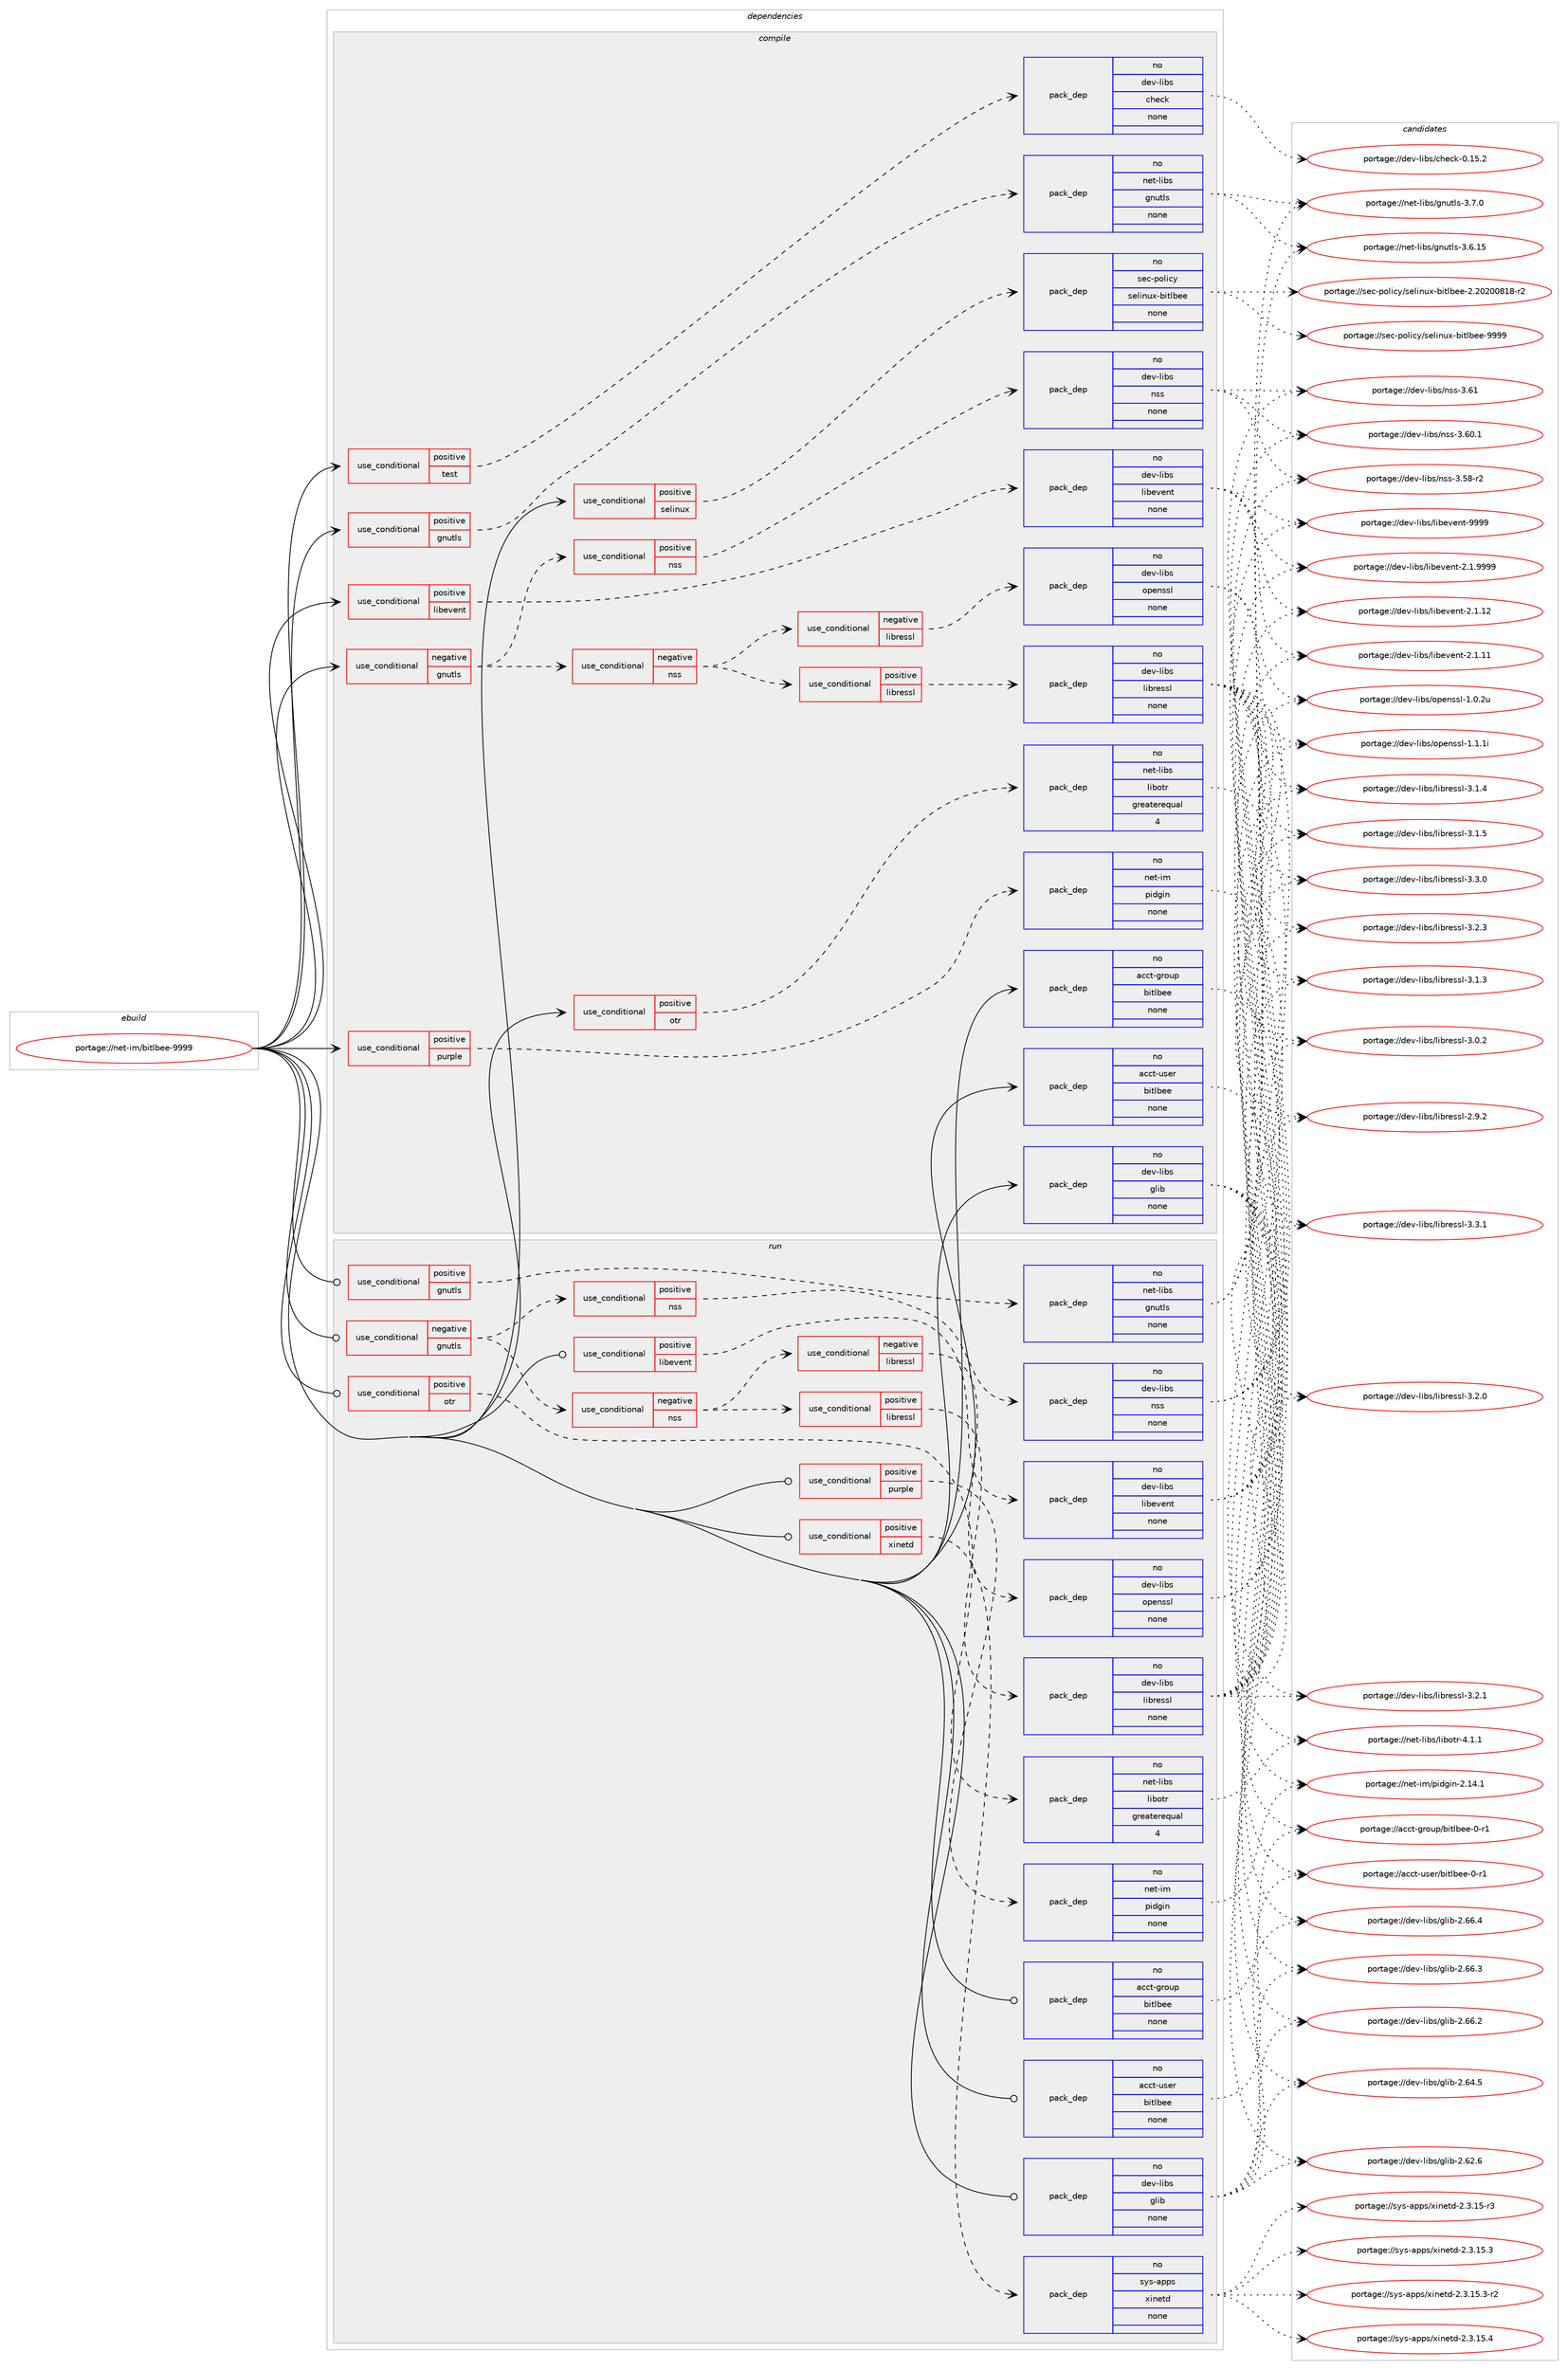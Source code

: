 digraph prolog {

# *************
# Graph options
# *************

newrank=true;
concentrate=true;
compound=true;
graph [rankdir=LR,fontname=Helvetica,fontsize=10,ranksep=1.5];#, ranksep=2.5, nodesep=0.2];
edge  [arrowhead=vee];
node  [fontname=Helvetica,fontsize=10];

# **********
# The ebuild
# **********

subgraph cluster_leftcol {
color=gray;
rank=same;
label=<<i>ebuild</i>>;
id [label="portage://net-im/bitlbee-9999", color=red, width=4, href="../net-im/bitlbee-9999.svg"];
}

# ****************
# The dependencies
# ****************

subgraph cluster_midcol {
color=gray;
label=<<i>dependencies</i>>;
subgraph cluster_compile {
fillcolor="#eeeeee";
style=filled;
label=<<i>compile</i>>;
subgraph cond5470 {
dependency18101 [label=<<TABLE BORDER="0" CELLBORDER="1" CELLSPACING="0" CELLPADDING="4"><TR><TD ROWSPAN="3" CELLPADDING="10">use_conditional</TD></TR><TR><TD>negative</TD></TR><TR><TD>gnutls</TD></TR></TABLE>>, shape=none, color=red];
subgraph cond5471 {
dependency18102 [label=<<TABLE BORDER="0" CELLBORDER="1" CELLSPACING="0" CELLPADDING="4"><TR><TD ROWSPAN="3" CELLPADDING="10">use_conditional</TD></TR><TR><TD>positive</TD></TR><TR><TD>nss</TD></TR></TABLE>>, shape=none, color=red];
subgraph pack12452 {
dependency18103 [label=<<TABLE BORDER="0" CELLBORDER="1" CELLSPACING="0" CELLPADDING="4" WIDTH="220"><TR><TD ROWSPAN="6" CELLPADDING="30">pack_dep</TD></TR><TR><TD WIDTH="110">no</TD></TR><TR><TD>dev-libs</TD></TR><TR><TD>nss</TD></TR><TR><TD>none</TD></TR><TR><TD></TD></TR></TABLE>>, shape=none, color=blue];
}
dependency18102:e -> dependency18103:w [weight=20,style="dashed",arrowhead="vee"];
}
dependency18101:e -> dependency18102:w [weight=20,style="dashed",arrowhead="vee"];
subgraph cond5472 {
dependency18104 [label=<<TABLE BORDER="0" CELLBORDER="1" CELLSPACING="0" CELLPADDING="4"><TR><TD ROWSPAN="3" CELLPADDING="10">use_conditional</TD></TR><TR><TD>negative</TD></TR><TR><TD>nss</TD></TR></TABLE>>, shape=none, color=red];
subgraph cond5473 {
dependency18105 [label=<<TABLE BORDER="0" CELLBORDER="1" CELLSPACING="0" CELLPADDING="4"><TR><TD ROWSPAN="3" CELLPADDING="10">use_conditional</TD></TR><TR><TD>positive</TD></TR><TR><TD>libressl</TD></TR></TABLE>>, shape=none, color=red];
subgraph pack12453 {
dependency18106 [label=<<TABLE BORDER="0" CELLBORDER="1" CELLSPACING="0" CELLPADDING="4" WIDTH="220"><TR><TD ROWSPAN="6" CELLPADDING="30">pack_dep</TD></TR><TR><TD WIDTH="110">no</TD></TR><TR><TD>dev-libs</TD></TR><TR><TD>libressl</TD></TR><TR><TD>none</TD></TR><TR><TD></TD></TR></TABLE>>, shape=none, color=blue];
}
dependency18105:e -> dependency18106:w [weight=20,style="dashed",arrowhead="vee"];
}
dependency18104:e -> dependency18105:w [weight=20,style="dashed",arrowhead="vee"];
subgraph cond5474 {
dependency18107 [label=<<TABLE BORDER="0" CELLBORDER="1" CELLSPACING="0" CELLPADDING="4"><TR><TD ROWSPAN="3" CELLPADDING="10">use_conditional</TD></TR><TR><TD>negative</TD></TR><TR><TD>libressl</TD></TR></TABLE>>, shape=none, color=red];
subgraph pack12454 {
dependency18108 [label=<<TABLE BORDER="0" CELLBORDER="1" CELLSPACING="0" CELLPADDING="4" WIDTH="220"><TR><TD ROWSPAN="6" CELLPADDING="30">pack_dep</TD></TR><TR><TD WIDTH="110">no</TD></TR><TR><TD>dev-libs</TD></TR><TR><TD>openssl</TD></TR><TR><TD>none</TD></TR><TR><TD></TD></TR></TABLE>>, shape=none, color=blue];
}
dependency18107:e -> dependency18108:w [weight=20,style="dashed",arrowhead="vee"];
}
dependency18104:e -> dependency18107:w [weight=20,style="dashed",arrowhead="vee"];
}
dependency18101:e -> dependency18104:w [weight=20,style="dashed",arrowhead="vee"];
}
id:e -> dependency18101:w [weight=20,style="solid",arrowhead="vee"];
subgraph cond5475 {
dependency18109 [label=<<TABLE BORDER="0" CELLBORDER="1" CELLSPACING="0" CELLPADDING="4"><TR><TD ROWSPAN="3" CELLPADDING="10">use_conditional</TD></TR><TR><TD>positive</TD></TR><TR><TD>gnutls</TD></TR></TABLE>>, shape=none, color=red];
subgraph pack12455 {
dependency18110 [label=<<TABLE BORDER="0" CELLBORDER="1" CELLSPACING="0" CELLPADDING="4" WIDTH="220"><TR><TD ROWSPAN="6" CELLPADDING="30">pack_dep</TD></TR><TR><TD WIDTH="110">no</TD></TR><TR><TD>net-libs</TD></TR><TR><TD>gnutls</TD></TR><TR><TD>none</TD></TR><TR><TD></TD></TR></TABLE>>, shape=none, color=blue];
}
dependency18109:e -> dependency18110:w [weight=20,style="dashed",arrowhead="vee"];
}
id:e -> dependency18109:w [weight=20,style="solid",arrowhead="vee"];
subgraph cond5476 {
dependency18111 [label=<<TABLE BORDER="0" CELLBORDER="1" CELLSPACING="0" CELLPADDING="4"><TR><TD ROWSPAN="3" CELLPADDING="10">use_conditional</TD></TR><TR><TD>positive</TD></TR><TR><TD>libevent</TD></TR></TABLE>>, shape=none, color=red];
subgraph pack12456 {
dependency18112 [label=<<TABLE BORDER="0" CELLBORDER="1" CELLSPACING="0" CELLPADDING="4" WIDTH="220"><TR><TD ROWSPAN="6" CELLPADDING="30">pack_dep</TD></TR><TR><TD WIDTH="110">no</TD></TR><TR><TD>dev-libs</TD></TR><TR><TD>libevent</TD></TR><TR><TD>none</TD></TR><TR><TD></TD></TR></TABLE>>, shape=none, color=blue];
}
dependency18111:e -> dependency18112:w [weight=20,style="dashed",arrowhead="vee"];
}
id:e -> dependency18111:w [weight=20,style="solid",arrowhead="vee"];
subgraph cond5477 {
dependency18113 [label=<<TABLE BORDER="0" CELLBORDER="1" CELLSPACING="0" CELLPADDING="4"><TR><TD ROWSPAN="3" CELLPADDING="10">use_conditional</TD></TR><TR><TD>positive</TD></TR><TR><TD>otr</TD></TR></TABLE>>, shape=none, color=red];
subgraph pack12457 {
dependency18114 [label=<<TABLE BORDER="0" CELLBORDER="1" CELLSPACING="0" CELLPADDING="4" WIDTH="220"><TR><TD ROWSPAN="6" CELLPADDING="30">pack_dep</TD></TR><TR><TD WIDTH="110">no</TD></TR><TR><TD>net-libs</TD></TR><TR><TD>libotr</TD></TR><TR><TD>greaterequal</TD></TR><TR><TD>4</TD></TR></TABLE>>, shape=none, color=blue];
}
dependency18113:e -> dependency18114:w [weight=20,style="dashed",arrowhead="vee"];
}
id:e -> dependency18113:w [weight=20,style="solid",arrowhead="vee"];
subgraph cond5478 {
dependency18115 [label=<<TABLE BORDER="0" CELLBORDER="1" CELLSPACING="0" CELLPADDING="4"><TR><TD ROWSPAN="3" CELLPADDING="10">use_conditional</TD></TR><TR><TD>positive</TD></TR><TR><TD>purple</TD></TR></TABLE>>, shape=none, color=red];
subgraph pack12458 {
dependency18116 [label=<<TABLE BORDER="0" CELLBORDER="1" CELLSPACING="0" CELLPADDING="4" WIDTH="220"><TR><TD ROWSPAN="6" CELLPADDING="30">pack_dep</TD></TR><TR><TD WIDTH="110">no</TD></TR><TR><TD>net-im</TD></TR><TR><TD>pidgin</TD></TR><TR><TD>none</TD></TR><TR><TD></TD></TR></TABLE>>, shape=none, color=blue];
}
dependency18115:e -> dependency18116:w [weight=20,style="dashed",arrowhead="vee"];
}
id:e -> dependency18115:w [weight=20,style="solid",arrowhead="vee"];
subgraph cond5479 {
dependency18117 [label=<<TABLE BORDER="0" CELLBORDER="1" CELLSPACING="0" CELLPADDING="4"><TR><TD ROWSPAN="3" CELLPADDING="10">use_conditional</TD></TR><TR><TD>positive</TD></TR><TR><TD>selinux</TD></TR></TABLE>>, shape=none, color=red];
subgraph pack12459 {
dependency18118 [label=<<TABLE BORDER="0" CELLBORDER="1" CELLSPACING="0" CELLPADDING="4" WIDTH="220"><TR><TD ROWSPAN="6" CELLPADDING="30">pack_dep</TD></TR><TR><TD WIDTH="110">no</TD></TR><TR><TD>sec-policy</TD></TR><TR><TD>selinux-bitlbee</TD></TR><TR><TD>none</TD></TR><TR><TD></TD></TR></TABLE>>, shape=none, color=blue];
}
dependency18117:e -> dependency18118:w [weight=20,style="dashed",arrowhead="vee"];
}
id:e -> dependency18117:w [weight=20,style="solid",arrowhead="vee"];
subgraph cond5480 {
dependency18119 [label=<<TABLE BORDER="0" CELLBORDER="1" CELLSPACING="0" CELLPADDING="4"><TR><TD ROWSPAN="3" CELLPADDING="10">use_conditional</TD></TR><TR><TD>positive</TD></TR><TR><TD>test</TD></TR></TABLE>>, shape=none, color=red];
subgraph pack12460 {
dependency18120 [label=<<TABLE BORDER="0" CELLBORDER="1" CELLSPACING="0" CELLPADDING="4" WIDTH="220"><TR><TD ROWSPAN="6" CELLPADDING="30">pack_dep</TD></TR><TR><TD WIDTH="110">no</TD></TR><TR><TD>dev-libs</TD></TR><TR><TD>check</TD></TR><TR><TD>none</TD></TR><TR><TD></TD></TR></TABLE>>, shape=none, color=blue];
}
dependency18119:e -> dependency18120:w [weight=20,style="dashed",arrowhead="vee"];
}
id:e -> dependency18119:w [weight=20,style="solid",arrowhead="vee"];
subgraph pack12461 {
dependency18121 [label=<<TABLE BORDER="0" CELLBORDER="1" CELLSPACING="0" CELLPADDING="4" WIDTH="220"><TR><TD ROWSPAN="6" CELLPADDING="30">pack_dep</TD></TR><TR><TD WIDTH="110">no</TD></TR><TR><TD>acct-group</TD></TR><TR><TD>bitlbee</TD></TR><TR><TD>none</TD></TR><TR><TD></TD></TR></TABLE>>, shape=none, color=blue];
}
id:e -> dependency18121:w [weight=20,style="solid",arrowhead="vee"];
subgraph pack12462 {
dependency18122 [label=<<TABLE BORDER="0" CELLBORDER="1" CELLSPACING="0" CELLPADDING="4" WIDTH="220"><TR><TD ROWSPAN="6" CELLPADDING="30">pack_dep</TD></TR><TR><TD WIDTH="110">no</TD></TR><TR><TD>acct-user</TD></TR><TR><TD>bitlbee</TD></TR><TR><TD>none</TD></TR><TR><TD></TD></TR></TABLE>>, shape=none, color=blue];
}
id:e -> dependency18122:w [weight=20,style="solid",arrowhead="vee"];
subgraph pack12463 {
dependency18123 [label=<<TABLE BORDER="0" CELLBORDER="1" CELLSPACING="0" CELLPADDING="4" WIDTH="220"><TR><TD ROWSPAN="6" CELLPADDING="30">pack_dep</TD></TR><TR><TD WIDTH="110">no</TD></TR><TR><TD>dev-libs</TD></TR><TR><TD>glib</TD></TR><TR><TD>none</TD></TR><TR><TD></TD></TR></TABLE>>, shape=none, color=blue];
}
id:e -> dependency18123:w [weight=20,style="solid",arrowhead="vee"];
}
subgraph cluster_compileandrun {
fillcolor="#eeeeee";
style=filled;
label=<<i>compile and run</i>>;
}
subgraph cluster_run {
fillcolor="#eeeeee";
style=filled;
label=<<i>run</i>>;
subgraph cond5481 {
dependency18124 [label=<<TABLE BORDER="0" CELLBORDER="1" CELLSPACING="0" CELLPADDING="4"><TR><TD ROWSPAN="3" CELLPADDING="10">use_conditional</TD></TR><TR><TD>negative</TD></TR><TR><TD>gnutls</TD></TR></TABLE>>, shape=none, color=red];
subgraph cond5482 {
dependency18125 [label=<<TABLE BORDER="0" CELLBORDER="1" CELLSPACING="0" CELLPADDING="4"><TR><TD ROWSPAN="3" CELLPADDING="10">use_conditional</TD></TR><TR><TD>positive</TD></TR><TR><TD>nss</TD></TR></TABLE>>, shape=none, color=red];
subgraph pack12464 {
dependency18126 [label=<<TABLE BORDER="0" CELLBORDER="1" CELLSPACING="0" CELLPADDING="4" WIDTH="220"><TR><TD ROWSPAN="6" CELLPADDING="30">pack_dep</TD></TR><TR><TD WIDTH="110">no</TD></TR><TR><TD>dev-libs</TD></TR><TR><TD>nss</TD></TR><TR><TD>none</TD></TR><TR><TD></TD></TR></TABLE>>, shape=none, color=blue];
}
dependency18125:e -> dependency18126:w [weight=20,style="dashed",arrowhead="vee"];
}
dependency18124:e -> dependency18125:w [weight=20,style="dashed",arrowhead="vee"];
subgraph cond5483 {
dependency18127 [label=<<TABLE BORDER="0" CELLBORDER="1" CELLSPACING="0" CELLPADDING="4"><TR><TD ROWSPAN="3" CELLPADDING="10">use_conditional</TD></TR><TR><TD>negative</TD></TR><TR><TD>nss</TD></TR></TABLE>>, shape=none, color=red];
subgraph cond5484 {
dependency18128 [label=<<TABLE BORDER="0" CELLBORDER="1" CELLSPACING="0" CELLPADDING="4"><TR><TD ROWSPAN="3" CELLPADDING="10">use_conditional</TD></TR><TR><TD>positive</TD></TR><TR><TD>libressl</TD></TR></TABLE>>, shape=none, color=red];
subgraph pack12465 {
dependency18129 [label=<<TABLE BORDER="0" CELLBORDER="1" CELLSPACING="0" CELLPADDING="4" WIDTH="220"><TR><TD ROWSPAN="6" CELLPADDING="30">pack_dep</TD></TR><TR><TD WIDTH="110">no</TD></TR><TR><TD>dev-libs</TD></TR><TR><TD>libressl</TD></TR><TR><TD>none</TD></TR><TR><TD></TD></TR></TABLE>>, shape=none, color=blue];
}
dependency18128:e -> dependency18129:w [weight=20,style="dashed",arrowhead="vee"];
}
dependency18127:e -> dependency18128:w [weight=20,style="dashed",arrowhead="vee"];
subgraph cond5485 {
dependency18130 [label=<<TABLE BORDER="0" CELLBORDER="1" CELLSPACING="0" CELLPADDING="4"><TR><TD ROWSPAN="3" CELLPADDING="10">use_conditional</TD></TR><TR><TD>negative</TD></TR><TR><TD>libressl</TD></TR></TABLE>>, shape=none, color=red];
subgraph pack12466 {
dependency18131 [label=<<TABLE BORDER="0" CELLBORDER="1" CELLSPACING="0" CELLPADDING="4" WIDTH="220"><TR><TD ROWSPAN="6" CELLPADDING="30">pack_dep</TD></TR><TR><TD WIDTH="110">no</TD></TR><TR><TD>dev-libs</TD></TR><TR><TD>openssl</TD></TR><TR><TD>none</TD></TR><TR><TD></TD></TR></TABLE>>, shape=none, color=blue];
}
dependency18130:e -> dependency18131:w [weight=20,style="dashed",arrowhead="vee"];
}
dependency18127:e -> dependency18130:w [weight=20,style="dashed",arrowhead="vee"];
}
dependency18124:e -> dependency18127:w [weight=20,style="dashed",arrowhead="vee"];
}
id:e -> dependency18124:w [weight=20,style="solid",arrowhead="odot"];
subgraph cond5486 {
dependency18132 [label=<<TABLE BORDER="0" CELLBORDER="1" CELLSPACING="0" CELLPADDING="4"><TR><TD ROWSPAN="3" CELLPADDING="10">use_conditional</TD></TR><TR><TD>positive</TD></TR><TR><TD>gnutls</TD></TR></TABLE>>, shape=none, color=red];
subgraph pack12467 {
dependency18133 [label=<<TABLE BORDER="0" CELLBORDER="1" CELLSPACING="0" CELLPADDING="4" WIDTH="220"><TR><TD ROWSPAN="6" CELLPADDING="30">pack_dep</TD></TR><TR><TD WIDTH="110">no</TD></TR><TR><TD>net-libs</TD></TR><TR><TD>gnutls</TD></TR><TR><TD>none</TD></TR><TR><TD></TD></TR></TABLE>>, shape=none, color=blue];
}
dependency18132:e -> dependency18133:w [weight=20,style="dashed",arrowhead="vee"];
}
id:e -> dependency18132:w [weight=20,style="solid",arrowhead="odot"];
subgraph cond5487 {
dependency18134 [label=<<TABLE BORDER="0" CELLBORDER="1" CELLSPACING="0" CELLPADDING="4"><TR><TD ROWSPAN="3" CELLPADDING="10">use_conditional</TD></TR><TR><TD>positive</TD></TR><TR><TD>libevent</TD></TR></TABLE>>, shape=none, color=red];
subgraph pack12468 {
dependency18135 [label=<<TABLE BORDER="0" CELLBORDER="1" CELLSPACING="0" CELLPADDING="4" WIDTH="220"><TR><TD ROWSPAN="6" CELLPADDING="30">pack_dep</TD></TR><TR><TD WIDTH="110">no</TD></TR><TR><TD>dev-libs</TD></TR><TR><TD>libevent</TD></TR><TR><TD>none</TD></TR><TR><TD></TD></TR></TABLE>>, shape=none, color=blue];
}
dependency18134:e -> dependency18135:w [weight=20,style="dashed",arrowhead="vee"];
}
id:e -> dependency18134:w [weight=20,style="solid",arrowhead="odot"];
subgraph cond5488 {
dependency18136 [label=<<TABLE BORDER="0" CELLBORDER="1" CELLSPACING="0" CELLPADDING="4"><TR><TD ROWSPAN="3" CELLPADDING="10">use_conditional</TD></TR><TR><TD>positive</TD></TR><TR><TD>otr</TD></TR></TABLE>>, shape=none, color=red];
subgraph pack12469 {
dependency18137 [label=<<TABLE BORDER="0" CELLBORDER="1" CELLSPACING="0" CELLPADDING="4" WIDTH="220"><TR><TD ROWSPAN="6" CELLPADDING="30">pack_dep</TD></TR><TR><TD WIDTH="110">no</TD></TR><TR><TD>net-libs</TD></TR><TR><TD>libotr</TD></TR><TR><TD>greaterequal</TD></TR><TR><TD>4</TD></TR></TABLE>>, shape=none, color=blue];
}
dependency18136:e -> dependency18137:w [weight=20,style="dashed",arrowhead="vee"];
}
id:e -> dependency18136:w [weight=20,style="solid",arrowhead="odot"];
subgraph cond5489 {
dependency18138 [label=<<TABLE BORDER="0" CELLBORDER="1" CELLSPACING="0" CELLPADDING="4"><TR><TD ROWSPAN="3" CELLPADDING="10">use_conditional</TD></TR><TR><TD>positive</TD></TR><TR><TD>purple</TD></TR></TABLE>>, shape=none, color=red];
subgraph pack12470 {
dependency18139 [label=<<TABLE BORDER="0" CELLBORDER="1" CELLSPACING="0" CELLPADDING="4" WIDTH="220"><TR><TD ROWSPAN="6" CELLPADDING="30">pack_dep</TD></TR><TR><TD WIDTH="110">no</TD></TR><TR><TD>net-im</TD></TR><TR><TD>pidgin</TD></TR><TR><TD>none</TD></TR><TR><TD></TD></TR></TABLE>>, shape=none, color=blue];
}
dependency18138:e -> dependency18139:w [weight=20,style="dashed",arrowhead="vee"];
}
id:e -> dependency18138:w [weight=20,style="solid",arrowhead="odot"];
subgraph cond5490 {
dependency18140 [label=<<TABLE BORDER="0" CELLBORDER="1" CELLSPACING="0" CELLPADDING="4"><TR><TD ROWSPAN="3" CELLPADDING="10">use_conditional</TD></TR><TR><TD>positive</TD></TR><TR><TD>xinetd</TD></TR></TABLE>>, shape=none, color=red];
subgraph pack12471 {
dependency18141 [label=<<TABLE BORDER="0" CELLBORDER="1" CELLSPACING="0" CELLPADDING="4" WIDTH="220"><TR><TD ROWSPAN="6" CELLPADDING="30">pack_dep</TD></TR><TR><TD WIDTH="110">no</TD></TR><TR><TD>sys-apps</TD></TR><TR><TD>xinetd</TD></TR><TR><TD>none</TD></TR><TR><TD></TD></TR></TABLE>>, shape=none, color=blue];
}
dependency18140:e -> dependency18141:w [weight=20,style="dashed",arrowhead="vee"];
}
id:e -> dependency18140:w [weight=20,style="solid",arrowhead="odot"];
subgraph pack12472 {
dependency18142 [label=<<TABLE BORDER="0" CELLBORDER="1" CELLSPACING="0" CELLPADDING="4" WIDTH="220"><TR><TD ROWSPAN="6" CELLPADDING="30">pack_dep</TD></TR><TR><TD WIDTH="110">no</TD></TR><TR><TD>acct-group</TD></TR><TR><TD>bitlbee</TD></TR><TR><TD>none</TD></TR><TR><TD></TD></TR></TABLE>>, shape=none, color=blue];
}
id:e -> dependency18142:w [weight=20,style="solid",arrowhead="odot"];
subgraph pack12473 {
dependency18143 [label=<<TABLE BORDER="0" CELLBORDER="1" CELLSPACING="0" CELLPADDING="4" WIDTH="220"><TR><TD ROWSPAN="6" CELLPADDING="30">pack_dep</TD></TR><TR><TD WIDTH="110">no</TD></TR><TR><TD>acct-user</TD></TR><TR><TD>bitlbee</TD></TR><TR><TD>none</TD></TR><TR><TD></TD></TR></TABLE>>, shape=none, color=blue];
}
id:e -> dependency18143:w [weight=20,style="solid",arrowhead="odot"];
subgraph pack12474 {
dependency18144 [label=<<TABLE BORDER="0" CELLBORDER="1" CELLSPACING="0" CELLPADDING="4" WIDTH="220"><TR><TD ROWSPAN="6" CELLPADDING="30">pack_dep</TD></TR><TR><TD WIDTH="110">no</TD></TR><TR><TD>dev-libs</TD></TR><TR><TD>glib</TD></TR><TR><TD>none</TD></TR><TR><TD></TD></TR></TABLE>>, shape=none, color=blue];
}
id:e -> dependency18144:w [weight=20,style="solid",arrowhead="odot"];
}
}

# **************
# The candidates
# **************

subgraph cluster_choices {
rank=same;
color=gray;
label=<<i>candidates</i>>;

subgraph choice12452 {
color=black;
nodesep=1;
choice1001011184510810598115471101151154551465449 [label="portage://dev-libs/nss-3.61", color=red, width=4,href="../dev-libs/nss-3.61.svg"];
choice10010111845108105981154711011511545514654484649 [label="portage://dev-libs/nss-3.60.1", color=red, width=4,href="../dev-libs/nss-3.60.1.svg"];
choice10010111845108105981154711011511545514653564511450 [label="portage://dev-libs/nss-3.58-r2", color=red, width=4,href="../dev-libs/nss-3.58-r2.svg"];
dependency18103:e -> choice1001011184510810598115471101151154551465449:w [style=dotted,weight="100"];
dependency18103:e -> choice10010111845108105981154711011511545514654484649:w [style=dotted,weight="100"];
dependency18103:e -> choice10010111845108105981154711011511545514653564511450:w [style=dotted,weight="100"];
}
subgraph choice12453 {
color=black;
nodesep=1;
choice10010111845108105981154710810598114101115115108455146514649 [label="portage://dev-libs/libressl-3.3.1", color=red, width=4,href="../dev-libs/libressl-3.3.1.svg"];
choice10010111845108105981154710810598114101115115108455146514648 [label="portage://dev-libs/libressl-3.3.0", color=red, width=4,href="../dev-libs/libressl-3.3.0.svg"];
choice10010111845108105981154710810598114101115115108455146504651 [label="portage://dev-libs/libressl-3.2.3", color=red, width=4,href="../dev-libs/libressl-3.2.3.svg"];
choice10010111845108105981154710810598114101115115108455146504649 [label="portage://dev-libs/libressl-3.2.1", color=red, width=4,href="../dev-libs/libressl-3.2.1.svg"];
choice10010111845108105981154710810598114101115115108455146504648 [label="portage://dev-libs/libressl-3.2.0", color=red, width=4,href="../dev-libs/libressl-3.2.0.svg"];
choice10010111845108105981154710810598114101115115108455146494653 [label="portage://dev-libs/libressl-3.1.5", color=red, width=4,href="../dev-libs/libressl-3.1.5.svg"];
choice10010111845108105981154710810598114101115115108455146494652 [label="portage://dev-libs/libressl-3.1.4", color=red, width=4,href="../dev-libs/libressl-3.1.4.svg"];
choice10010111845108105981154710810598114101115115108455146494651 [label="portage://dev-libs/libressl-3.1.3", color=red, width=4,href="../dev-libs/libressl-3.1.3.svg"];
choice10010111845108105981154710810598114101115115108455146484650 [label="portage://dev-libs/libressl-3.0.2", color=red, width=4,href="../dev-libs/libressl-3.0.2.svg"];
choice10010111845108105981154710810598114101115115108455046574650 [label="portage://dev-libs/libressl-2.9.2", color=red, width=4,href="../dev-libs/libressl-2.9.2.svg"];
dependency18106:e -> choice10010111845108105981154710810598114101115115108455146514649:w [style=dotted,weight="100"];
dependency18106:e -> choice10010111845108105981154710810598114101115115108455146514648:w [style=dotted,weight="100"];
dependency18106:e -> choice10010111845108105981154710810598114101115115108455146504651:w [style=dotted,weight="100"];
dependency18106:e -> choice10010111845108105981154710810598114101115115108455146504649:w [style=dotted,weight="100"];
dependency18106:e -> choice10010111845108105981154710810598114101115115108455146504648:w [style=dotted,weight="100"];
dependency18106:e -> choice10010111845108105981154710810598114101115115108455146494653:w [style=dotted,weight="100"];
dependency18106:e -> choice10010111845108105981154710810598114101115115108455146494652:w [style=dotted,weight="100"];
dependency18106:e -> choice10010111845108105981154710810598114101115115108455146494651:w [style=dotted,weight="100"];
dependency18106:e -> choice10010111845108105981154710810598114101115115108455146484650:w [style=dotted,weight="100"];
dependency18106:e -> choice10010111845108105981154710810598114101115115108455046574650:w [style=dotted,weight="100"];
}
subgraph choice12454 {
color=black;
nodesep=1;
choice100101118451081059811547111112101110115115108454946494649105 [label="portage://dev-libs/openssl-1.1.1i", color=red, width=4,href="../dev-libs/openssl-1.1.1i.svg"];
choice100101118451081059811547111112101110115115108454946484650117 [label="portage://dev-libs/openssl-1.0.2u", color=red, width=4,href="../dev-libs/openssl-1.0.2u.svg"];
dependency18108:e -> choice100101118451081059811547111112101110115115108454946494649105:w [style=dotted,weight="100"];
dependency18108:e -> choice100101118451081059811547111112101110115115108454946484650117:w [style=dotted,weight="100"];
}
subgraph choice12455 {
color=black;
nodesep=1;
choice110101116451081059811547103110117116108115455146554648 [label="portage://net-libs/gnutls-3.7.0", color=red, width=4,href="../net-libs/gnutls-3.7.0.svg"];
choice11010111645108105981154710311011711610811545514654464953 [label="portage://net-libs/gnutls-3.6.15", color=red, width=4,href="../net-libs/gnutls-3.6.15.svg"];
dependency18110:e -> choice110101116451081059811547103110117116108115455146554648:w [style=dotted,weight="100"];
dependency18110:e -> choice11010111645108105981154710311011711610811545514654464953:w [style=dotted,weight="100"];
}
subgraph choice12456 {
color=black;
nodesep=1;
choice100101118451081059811547108105981011181011101164557575757 [label="portage://dev-libs/libevent-9999", color=red, width=4,href="../dev-libs/libevent-9999.svg"];
choice10010111845108105981154710810598101118101110116455046494657575757 [label="portage://dev-libs/libevent-2.1.9999", color=red, width=4,href="../dev-libs/libevent-2.1.9999.svg"];
choice1001011184510810598115471081059810111810111011645504649464950 [label="portage://dev-libs/libevent-2.1.12", color=red, width=4,href="../dev-libs/libevent-2.1.12.svg"];
choice1001011184510810598115471081059810111810111011645504649464949 [label="portage://dev-libs/libevent-2.1.11", color=red, width=4,href="../dev-libs/libevent-2.1.11.svg"];
dependency18112:e -> choice100101118451081059811547108105981011181011101164557575757:w [style=dotted,weight="100"];
dependency18112:e -> choice10010111845108105981154710810598101118101110116455046494657575757:w [style=dotted,weight="100"];
dependency18112:e -> choice1001011184510810598115471081059810111810111011645504649464950:w [style=dotted,weight="100"];
dependency18112:e -> choice1001011184510810598115471081059810111810111011645504649464949:w [style=dotted,weight="100"];
}
subgraph choice12457 {
color=black;
nodesep=1;
choice11010111645108105981154710810598111116114455246494649 [label="portage://net-libs/libotr-4.1.1", color=red, width=4,href="../net-libs/libotr-4.1.1.svg"];
dependency18114:e -> choice11010111645108105981154710810598111116114455246494649:w [style=dotted,weight="100"];
}
subgraph choice12458 {
color=black;
nodesep=1;
choice110101116451051094711210510010310511045504649524649 [label="portage://net-im/pidgin-2.14.1", color=red, width=4,href="../net-im/pidgin-2.14.1.svg"];
dependency18116:e -> choice110101116451051094711210510010310511045504649524649:w [style=dotted,weight="100"];
}
subgraph choice12459 {
color=black;
nodesep=1;
choice115101994511211110810599121471151011081051101171204598105116108981011014557575757 [label="portage://sec-policy/selinux-bitlbee-9999", color=red, width=4,href="../sec-policy/selinux-bitlbee-9999.svg"];
choice1151019945112111108105991214711510110810511011712045981051161089810110145504650485048485649564511450 [label="portage://sec-policy/selinux-bitlbee-2.20200818-r2", color=red, width=4,href="../sec-policy/selinux-bitlbee-2.20200818-r2.svg"];
dependency18118:e -> choice115101994511211110810599121471151011081051101171204598105116108981011014557575757:w [style=dotted,weight="100"];
dependency18118:e -> choice1151019945112111108105991214711510110810511011712045981051161089810110145504650485048485649564511450:w [style=dotted,weight="100"];
}
subgraph choice12460 {
color=black;
nodesep=1;
choice100101118451081059811547991041019910745484649534650 [label="portage://dev-libs/check-0.15.2", color=red, width=4,href="../dev-libs/check-0.15.2.svg"];
dependency18120:e -> choice100101118451081059811547991041019910745484649534650:w [style=dotted,weight="100"];
}
subgraph choice12461 {
color=black;
nodesep=1;
choice9799991164510311411111711247981051161089810110145484511449 [label="portage://acct-group/bitlbee-0-r1", color=red, width=4,href="../acct-group/bitlbee-0-r1.svg"];
dependency18121:e -> choice9799991164510311411111711247981051161089810110145484511449:w [style=dotted,weight="100"];
}
subgraph choice12462 {
color=black;
nodesep=1;
choice9799991164511711510111447981051161089810110145484511449 [label="portage://acct-user/bitlbee-0-r1", color=red, width=4,href="../acct-user/bitlbee-0-r1.svg"];
dependency18122:e -> choice9799991164511711510111447981051161089810110145484511449:w [style=dotted,weight="100"];
}
subgraph choice12463 {
color=black;
nodesep=1;
choice1001011184510810598115471031081059845504654544652 [label="portage://dev-libs/glib-2.66.4", color=red, width=4,href="../dev-libs/glib-2.66.4.svg"];
choice1001011184510810598115471031081059845504654544651 [label="portage://dev-libs/glib-2.66.3", color=red, width=4,href="../dev-libs/glib-2.66.3.svg"];
choice1001011184510810598115471031081059845504654544650 [label="portage://dev-libs/glib-2.66.2", color=red, width=4,href="../dev-libs/glib-2.66.2.svg"];
choice1001011184510810598115471031081059845504654524653 [label="portage://dev-libs/glib-2.64.5", color=red, width=4,href="../dev-libs/glib-2.64.5.svg"];
choice1001011184510810598115471031081059845504654504654 [label="portage://dev-libs/glib-2.62.6", color=red, width=4,href="../dev-libs/glib-2.62.6.svg"];
dependency18123:e -> choice1001011184510810598115471031081059845504654544652:w [style=dotted,weight="100"];
dependency18123:e -> choice1001011184510810598115471031081059845504654544651:w [style=dotted,weight="100"];
dependency18123:e -> choice1001011184510810598115471031081059845504654544650:w [style=dotted,weight="100"];
dependency18123:e -> choice1001011184510810598115471031081059845504654524653:w [style=dotted,weight="100"];
dependency18123:e -> choice1001011184510810598115471031081059845504654504654:w [style=dotted,weight="100"];
}
subgraph choice12464 {
color=black;
nodesep=1;
choice1001011184510810598115471101151154551465449 [label="portage://dev-libs/nss-3.61", color=red, width=4,href="../dev-libs/nss-3.61.svg"];
choice10010111845108105981154711011511545514654484649 [label="portage://dev-libs/nss-3.60.1", color=red, width=4,href="../dev-libs/nss-3.60.1.svg"];
choice10010111845108105981154711011511545514653564511450 [label="portage://dev-libs/nss-3.58-r2", color=red, width=4,href="../dev-libs/nss-3.58-r2.svg"];
dependency18126:e -> choice1001011184510810598115471101151154551465449:w [style=dotted,weight="100"];
dependency18126:e -> choice10010111845108105981154711011511545514654484649:w [style=dotted,weight="100"];
dependency18126:e -> choice10010111845108105981154711011511545514653564511450:w [style=dotted,weight="100"];
}
subgraph choice12465 {
color=black;
nodesep=1;
choice10010111845108105981154710810598114101115115108455146514649 [label="portage://dev-libs/libressl-3.3.1", color=red, width=4,href="../dev-libs/libressl-3.3.1.svg"];
choice10010111845108105981154710810598114101115115108455146514648 [label="portage://dev-libs/libressl-3.3.0", color=red, width=4,href="../dev-libs/libressl-3.3.0.svg"];
choice10010111845108105981154710810598114101115115108455146504651 [label="portage://dev-libs/libressl-3.2.3", color=red, width=4,href="../dev-libs/libressl-3.2.3.svg"];
choice10010111845108105981154710810598114101115115108455146504649 [label="portage://dev-libs/libressl-3.2.1", color=red, width=4,href="../dev-libs/libressl-3.2.1.svg"];
choice10010111845108105981154710810598114101115115108455146504648 [label="portage://dev-libs/libressl-3.2.0", color=red, width=4,href="../dev-libs/libressl-3.2.0.svg"];
choice10010111845108105981154710810598114101115115108455146494653 [label="portage://dev-libs/libressl-3.1.5", color=red, width=4,href="../dev-libs/libressl-3.1.5.svg"];
choice10010111845108105981154710810598114101115115108455146494652 [label="portage://dev-libs/libressl-3.1.4", color=red, width=4,href="../dev-libs/libressl-3.1.4.svg"];
choice10010111845108105981154710810598114101115115108455146494651 [label="portage://dev-libs/libressl-3.1.3", color=red, width=4,href="../dev-libs/libressl-3.1.3.svg"];
choice10010111845108105981154710810598114101115115108455146484650 [label="portage://dev-libs/libressl-3.0.2", color=red, width=4,href="../dev-libs/libressl-3.0.2.svg"];
choice10010111845108105981154710810598114101115115108455046574650 [label="portage://dev-libs/libressl-2.9.2", color=red, width=4,href="../dev-libs/libressl-2.9.2.svg"];
dependency18129:e -> choice10010111845108105981154710810598114101115115108455146514649:w [style=dotted,weight="100"];
dependency18129:e -> choice10010111845108105981154710810598114101115115108455146514648:w [style=dotted,weight="100"];
dependency18129:e -> choice10010111845108105981154710810598114101115115108455146504651:w [style=dotted,weight="100"];
dependency18129:e -> choice10010111845108105981154710810598114101115115108455146504649:w [style=dotted,weight="100"];
dependency18129:e -> choice10010111845108105981154710810598114101115115108455146504648:w [style=dotted,weight="100"];
dependency18129:e -> choice10010111845108105981154710810598114101115115108455146494653:w [style=dotted,weight="100"];
dependency18129:e -> choice10010111845108105981154710810598114101115115108455146494652:w [style=dotted,weight="100"];
dependency18129:e -> choice10010111845108105981154710810598114101115115108455146494651:w [style=dotted,weight="100"];
dependency18129:e -> choice10010111845108105981154710810598114101115115108455146484650:w [style=dotted,weight="100"];
dependency18129:e -> choice10010111845108105981154710810598114101115115108455046574650:w [style=dotted,weight="100"];
}
subgraph choice12466 {
color=black;
nodesep=1;
choice100101118451081059811547111112101110115115108454946494649105 [label="portage://dev-libs/openssl-1.1.1i", color=red, width=4,href="../dev-libs/openssl-1.1.1i.svg"];
choice100101118451081059811547111112101110115115108454946484650117 [label="portage://dev-libs/openssl-1.0.2u", color=red, width=4,href="../dev-libs/openssl-1.0.2u.svg"];
dependency18131:e -> choice100101118451081059811547111112101110115115108454946494649105:w [style=dotted,weight="100"];
dependency18131:e -> choice100101118451081059811547111112101110115115108454946484650117:w [style=dotted,weight="100"];
}
subgraph choice12467 {
color=black;
nodesep=1;
choice110101116451081059811547103110117116108115455146554648 [label="portage://net-libs/gnutls-3.7.0", color=red, width=4,href="../net-libs/gnutls-3.7.0.svg"];
choice11010111645108105981154710311011711610811545514654464953 [label="portage://net-libs/gnutls-3.6.15", color=red, width=4,href="../net-libs/gnutls-3.6.15.svg"];
dependency18133:e -> choice110101116451081059811547103110117116108115455146554648:w [style=dotted,weight="100"];
dependency18133:e -> choice11010111645108105981154710311011711610811545514654464953:w [style=dotted,weight="100"];
}
subgraph choice12468 {
color=black;
nodesep=1;
choice100101118451081059811547108105981011181011101164557575757 [label="portage://dev-libs/libevent-9999", color=red, width=4,href="../dev-libs/libevent-9999.svg"];
choice10010111845108105981154710810598101118101110116455046494657575757 [label="portage://dev-libs/libevent-2.1.9999", color=red, width=4,href="../dev-libs/libevent-2.1.9999.svg"];
choice1001011184510810598115471081059810111810111011645504649464950 [label="portage://dev-libs/libevent-2.1.12", color=red, width=4,href="../dev-libs/libevent-2.1.12.svg"];
choice1001011184510810598115471081059810111810111011645504649464949 [label="portage://dev-libs/libevent-2.1.11", color=red, width=4,href="../dev-libs/libevent-2.1.11.svg"];
dependency18135:e -> choice100101118451081059811547108105981011181011101164557575757:w [style=dotted,weight="100"];
dependency18135:e -> choice10010111845108105981154710810598101118101110116455046494657575757:w [style=dotted,weight="100"];
dependency18135:e -> choice1001011184510810598115471081059810111810111011645504649464950:w [style=dotted,weight="100"];
dependency18135:e -> choice1001011184510810598115471081059810111810111011645504649464949:w [style=dotted,weight="100"];
}
subgraph choice12469 {
color=black;
nodesep=1;
choice11010111645108105981154710810598111116114455246494649 [label="portage://net-libs/libotr-4.1.1", color=red, width=4,href="../net-libs/libotr-4.1.1.svg"];
dependency18137:e -> choice11010111645108105981154710810598111116114455246494649:w [style=dotted,weight="100"];
}
subgraph choice12470 {
color=black;
nodesep=1;
choice110101116451051094711210510010310511045504649524649 [label="portage://net-im/pidgin-2.14.1", color=red, width=4,href="../net-im/pidgin-2.14.1.svg"];
dependency18139:e -> choice110101116451051094711210510010310511045504649524649:w [style=dotted,weight="100"];
}
subgraph choice12471 {
color=black;
nodesep=1;
choice115121115459711211211547120105110101116100455046514649534652 [label="portage://sys-apps/xinetd-2.3.15.4", color=red, width=4,href="../sys-apps/xinetd-2.3.15.4.svg"];
choice1151211154597112112115471201051101011161004550465146495346514511450 [label="portage://sys-apps/xinetd-2.3.15.3-r2", color=red, width=4,href="../sys-apps/xinetd-2.3.15.3-r2.svg"];
choice115121115459711211211547120105110101116100455046514649534651 [label="portage://sys-apps/xinetd-2.3.15.3", color=red, width=4,href="../sys-apps/xinetd-2.3.15.3.svg"];
choice115121115459711211211547120105110101116100455046514649534511451 [label="portage://sys-apps/xinetd-2.3.15-r3", color=red, width=4,href="../sys-apps/xinetd-2.3.15-r3.svg"];
dependency18141:e -> choice115121115459711211211547120105110101116100455046514649534652:w [style=dotted,weight="100"];
dependency18141:e -> choice1151211154597112112115471201051101011161004550465146495346514511450:w [style=dotted,weight="100"];
dependency18141:e -> choice115121115459711211211547120105110101116100455046514649534651:w [style=dotted,weight="100"];
dependency18141:e -> choice115121115459711211211547120105110101116100455046514649534511451:w [style=dotted,weight="100"];
}
subgraph choice12472 {
color=black;
nodesep=1;
choice9799991164510311411111711247981051161089810110145484511449 [label="portage://acct-group/bitlbee-0-r1", color=red, width=4,href="../acct-group/bitlbee-0-r1.svg"];
dependency18142:e -> choice9799991164510311411111711247981051161089810110145484511449:w [style=dotted,weight="100"];
}
subgraph choice12473 {
color=black;
nodesep=1;
choice9799991164511711510111447981051161089810110145484511449 [label="portage://acct-user/bitlbee-0-r1", color=red, width=4,href="../acct-user/bitlbee-0-r1.svg"];
dependency18143:e -> choice9799991164511711510111447981051161089810110145484511449:w [style=dotted,weight="100"];
}
subgraph choice12474 {
color=black;
nodesep=1;
choice1001011184510810598115471031081059845504654544652 [label="portage://dev-libs/glib-2.66.4", color=red, width=4,href="../dev-libs/glib-2.66.4.svg"];
choice1001011184510810598115471031081059845504654544651 [label="portage://dev-libs/glib-2.66.3", color=red, width=4,href="../dev-libs/glib-2.66.3.svg"];
choice1001011184510810598115471031081059845504654544650 [label="portage://dev-libs/glib-2.66.2", color=red, width=4,href="../dev-libs/glib-2.66.2.svg"];
choice1001011184510810598115471031081059845504654524653 [label="portage://dev-libs/glib-2.64.5", color=red, width=4,href="../dev-libs/glib-2.64.5.svg"];
choice1001011184510810598115471031081059845504654504654 [label="portage://dev-libs/glib-2.62.6", color=red, width=4,href="../dev-libs/glib-2.62.6.svg"];
dependency18144:e -> choice1001011184510810598115471031081059845504654544652:w [style=dotted,weight="100"];
dependency18144:e -> choice1001011184510810598115471031081059845504654544651:w [style=dotted,weight="100"];
dependency18144:e -> choice1001011184510810598115471031081059845504654544650:w [style=dotted,weight="100"];
dependency18144:e -> choice1001011184510810598115471031081059845504654524653:w [style=dotted,weight="100"];
dependency18144:e -> choice1001011184510810598115471031081059845504654504654:w [style=dotted,weight="100"];
}
}

}
